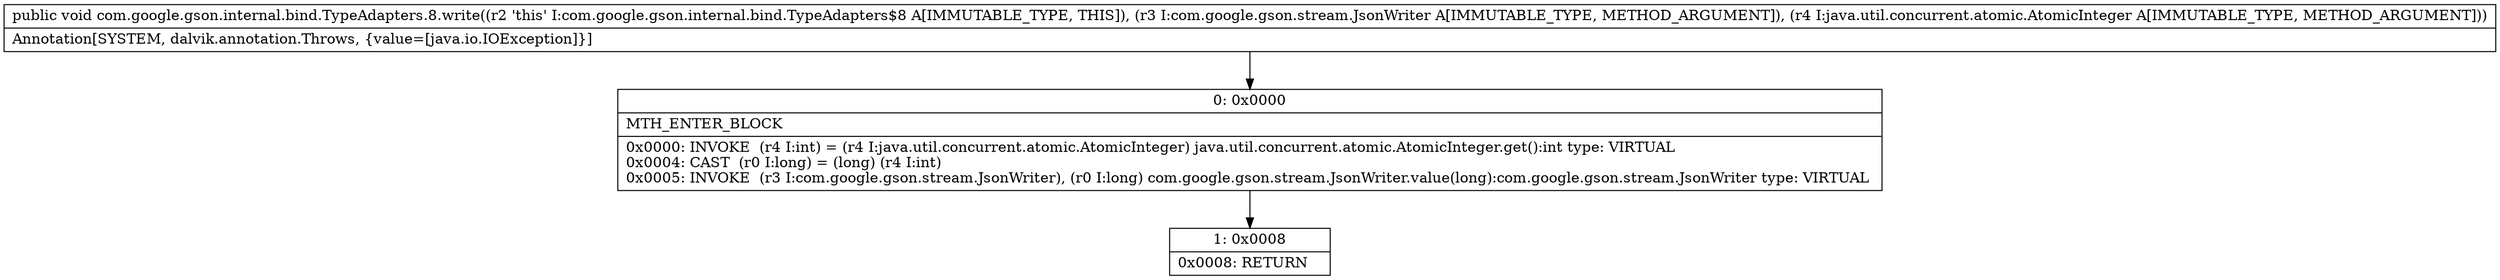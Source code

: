 digraph "CFG forcom.google.gson.internal.bind.TypeAdapters.8.write(Lcom\/google\/gson\/stream\/JsonWriter;Ljava\/util\/concurrent\/atomic\/AtomicInteger;)V" {
Node_0 [shape=record,label="{0\:\ 0x0000|MTH_ENTER_BLOCK\l|0x0000: INVOKE  (r4 I:int) = (r4 I:java.util.concurrent.atomic.AtomicInteger) java.util.concurrent.atomic.AtomicInteger.get():int type: VIRTUAL \l0x0004: CAST  (r0 I:long) = (long) (r4 I:int) \l0x0005: INVOKE  (r3 I:com.google.gson.stream.JsonWriter), (r0 I:long) com.google.gson.stream.JsonWriter.value(long):com.google.gson.stream.JsonWriter type: VIRTUAL \l}"];
Node_1 [shape=record,label="{1\:\ 0x0008|0x0008: RETURN   \l}"];
MethodNode[shape=record,label="{public void com.google.gson.internal.bind.TypeAdapters.8.write((r2 'this' I:com.google.gson.internal.bind.TypeAdapters$8 A[IMMUTABLE_TYPE, THIS]), (r3 I:com.google.gson.stream.JsonWriter A[IMMUTABLE_TYPE, METHOD_ARGUMENT]), (r4 I:java.util.concurrent.atomic.AtomicInteger A[IMMUTABLE_TYPE, METHOD_ARGUMENT]))  | Annotation[SYSTEM, dalvik.annotation.Throws, \{value=[java.io.IOException]\}]\l}"];
MethodNode -> Node_0;
Node_0 -> Node_1;
}

